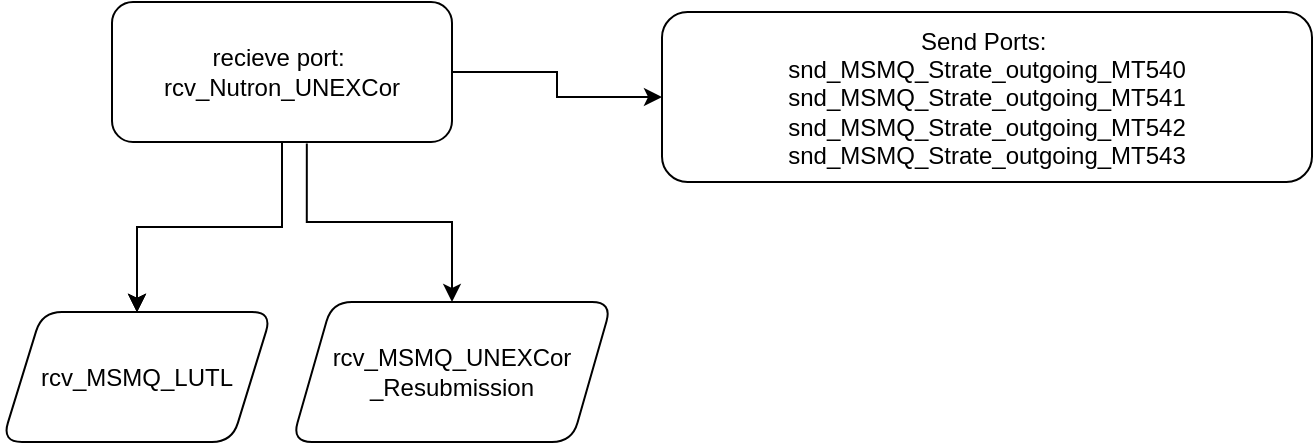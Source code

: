 <mxfile version="24.7.10">
  <diagram name="Page-1" id="1pZSXHmKr5Nfc_n-IK5t">
    <mxGraphModel dx="794" dy="532" grid="1" gridSize="10" guides="1" tooltips="1" connect="1" arrows="1" fold="1" page="1" pageScale="1" pageWidth="850" pageHeight="1100" math="0" shadow="0">
      <root>
        <mxCell id="0" />
        <mxCell id="1" parent="0" />
        <mxCell id="95a7sz2U-xMyoS_5AW7V-4" value="" style="edgeStyle=orthogonalEdgeStyle;rounded=0;orthogonalLoop=1;jettySize=auto;html=1;" edge="1" parent="1" source="95a7sz2U-xMyoS_5AW7V-1" target="95a7sz2U-xMyoS_5AW7V-3">
          <mxGeometry relative="1" as="geometry" />
        </mxCell>
        <mxCell id="95a7sz2U-xMyoS_5AW7V-5" value="" style="edgeStyle=orthogonalEdgeStyle;rounded=0;orthogonalLoop=1;jettySize=auto;html=1;" edge="1" parent="1" source="95a7sz2U-xMyoS_5AW7V-1" target="95a7sz2U-xMyoS_5AW7V-3">
          <mxGeometry relative="1" as="geometry" />
        </mxCell>
        <mxCell id="95a7sz2U-xMyoS_5AW7V-7" value="" style="edgeStyle=orthogonalEdgeStyle;rounded=0;orthogonalLoop=1;jettySize=auto;html=1;" edge="1" parent="1" source="95a7sz2U-xMyoS_5AW7V-1" target="95a7sz2U-xMyoS_5AW7V-3">
          <mxGeometry relative="1" as="geometry" />
        </mxCell>
        <mxCell id="95a7sz2U-xMyoS_5AW7V-10" value="" style="edgeStyle=orthogonalEdgeStyle;rounded=0;orthogonalLoop=1;jettySize=auto;html=1;" edge="1" parent="1" source="95a7sz2U-xMyoS_5AW7V-1" target="95a7sz2U-xMyoS_5AW7V-9">
          <mxGeometry relative="1" as="geometry" />
        </mxCell>
        <mxCell id="95a7sz2U-xMyoS_5AW7V-1" value="recieve port:&amp;nbsp;&lt;div&gt;rcv_Nutron_UNEXCor&lt;br&gt;&lt;/div&gt;" style="rounded=1;whiteSpace=wrap;html=1;" vertex="1" parent="1">
          <mxGeometry x="90" y="70" width="170" height="70" as="geometry" />
        </mxCell>
        <mxCell id="95a7sz2U-xMyoS_5AW7V-3" value="rcv_MSMQ_LUTL" style="shape=parallelogram;perimeter=parallelogramPerimeter;whiteSpace=wrap;html=1;fixedSize=1;rounded=1;" vertex="1" parent="1">
          <mxGeometry x="35" y="225" width="135" height="65" as="geometry" />
        </mxCell>
        <mxCell id="95a7sz2U-xMyoS_5AW7V-6" value="rcv_MSMQ_UNEXCor&lt;div&gt;_Resubmission&lt;/div&gt;" style="shape=parallelogram;perimeter=parallelogramPerimeter;whiteSpace=wrap;html=1;fixedSize=1;rounded=1;" vertex="1" parent="1">
          <mxGeometry x="180" y="220" width="160" height="70" as="geometry" />
        </mxCell>
        <mxCell id="95a7sz2U-xMyoS_5AW7V-8" value="" style="edgeStyle=orthogonalEdgeStyle;rounded=0;orthogonalLoop=1;jettySize=auto;html=1;exitX=0.573;exitY=1.01;exitDx=0;exitDy=0;exitPerimeter=0;" edge="1" parent="1" source="95a7sz2U-xMyoS_5AW7V-1" target="95a7sz2U-xMyoS_5AW7V-6">
          <mxGeometry relative="1" as="geometry">
            <mxPoint x="105" y="150" as="sourcePoint" />
            <mxPoint x="113" y="235" as="targetPoint" />
          </mxGeometry>
        </mxCell>
        <mxCell id="95a7sz2U-xMyoS_5AW7V-9" value="Send Ports:&amp;nbsp;&lt;div&gt;snd_MSMQ_Strate_outgoing_MT540&lt;br&gt;&lt;/div&gt;&lt;div&gt;snd_MSMQ_Strate_outgoing_MT541&lt;br&gt;&lt;/div&gt;&lt;div&gt;snd_MSMQ_Strate_outgoing_MT542&lt;br&gt;&lt;/div&gt;&lt;div&gt;snd_MSMQ_Strate_outgoing_MT543&lt;br&gt;&lt;/div&gt;" style="whiteSpace=wrap;html=1;rounded=1;" vertex="1" parent="1">
          <mxGeometry x="365" y="75" width="325" height="85" as="geometry" />
        </mxCell>
      </root>
    </mxGraphModel>
  </diagram>
</mxfile>
